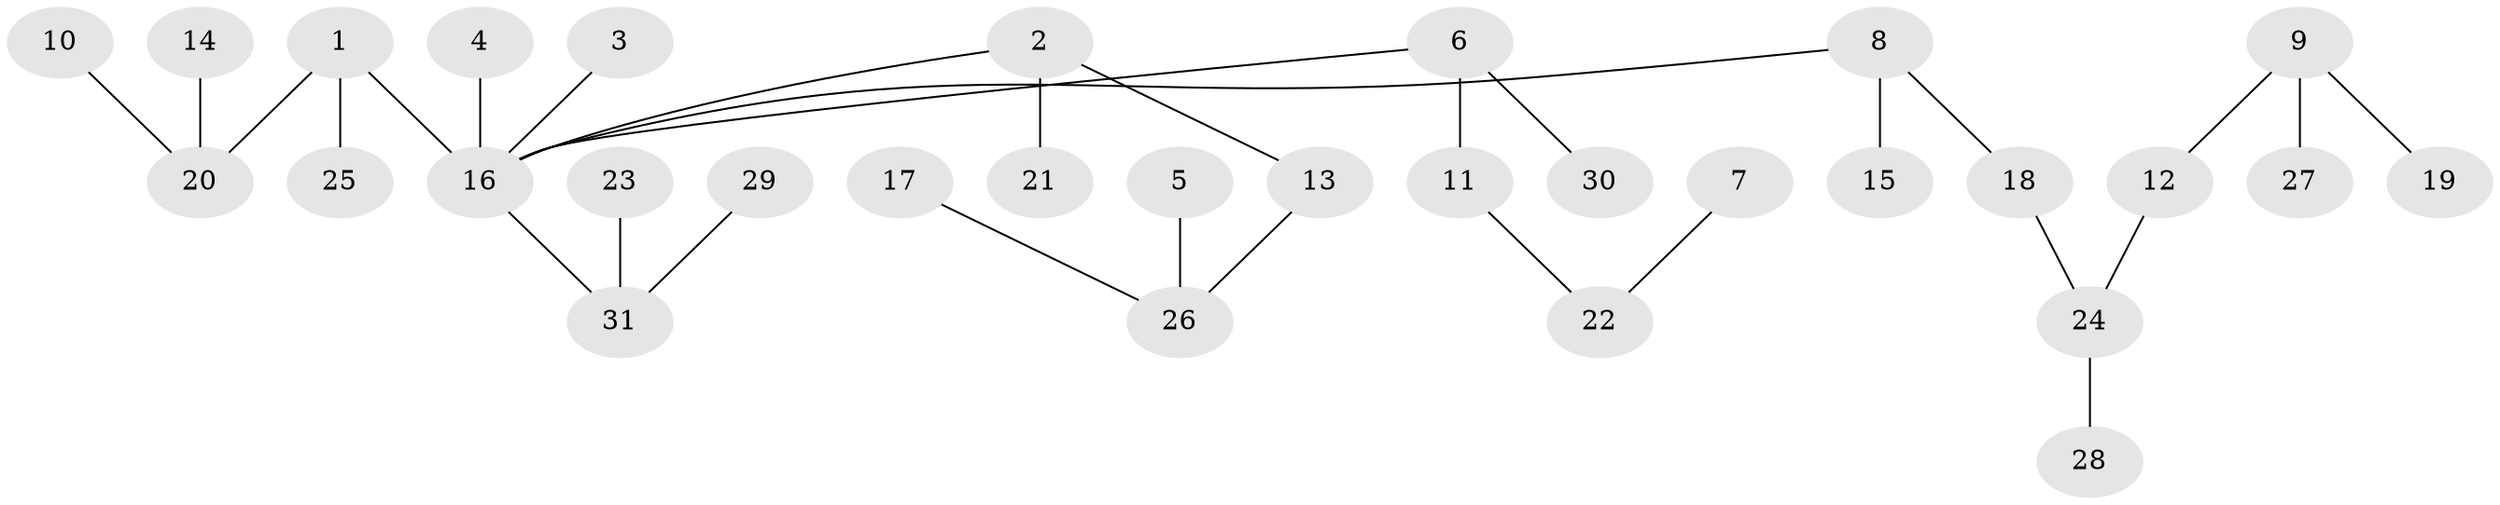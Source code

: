 // original degree distribution, {3: 0.11290322580645161, 4: 0.14516129032258066, 9: 0.016129032258064516, 1: 0.5967741935483871, 5: 0.016129032258064516, 2: 0.11290322580645161}
// Generated by graph-tools (version 1.1) at 2025/02/03/09/25 03:02:17]
// undirected, 31 vertices, 30 edges
graph export_dot {
graph [start="1"]
  node [color=gray90,style=filled];
  1;
  2;
  3;
  4;
  5;
  6;
  7;
  8;
  9;
  10;
  11;
  12;
  13;
  14;
  15;
  16;
  17;
  18;
  19;
  20;
  21;
  22;
  23;
  24;
  25;
  26;
  27;
  28;
  29;
  30;
  31;
  1 -- 16 [weight=1.0];
  1 -- 20 [weight=1.0];
  1 -- 25 [weight=1.0];
  2 -- 13 [weight=1.0];
  2 -- 16 [weight=1.0];
  2 -- 21 [weight=1.0];
  3 -- 16 [weight=1.0];
  4 -- 16 [weight=1.0];
  5 -- 26 [weight=1.0];
  6 -- 11 [weight=1.0];
  6 -- 16 [weight=1.0];
  6 -- 30 [weight=1.0];
  7 -- 22 [weight=1.0];
  8 -- 15 [weight=1.0];
  8 -- 16 [weight=1.0];
  8 -- 18 [weight=1.0];
  9 -- 12 [weight=1.0];
  9 -- 19 [weight=1.0];
  9 -- 27 [weight=1.0];
  10 -- 20 [weight=1.0];
  11 -- 22 [weight=1.0];
  12 -- 24 [weight=1.0];
  13 -- 26 [weight=1.0];
  14 -- 20 [weight=1.0];
  16 -- 31 [weight=1.0];
  17 -- 26 [weight=1.0];
  18 -- 24 [weight=1.0];
  23 -- 31 [weight=1.0];
  24 -- 28 [weight=1.0];
  29 -- 31 [weight=1.0];
}
